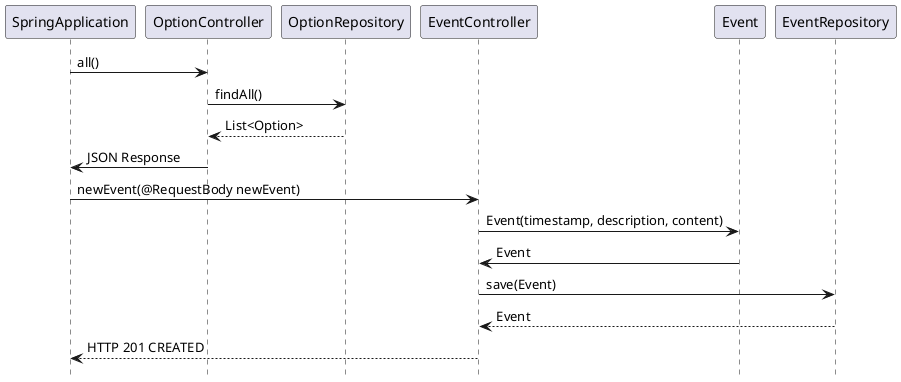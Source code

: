 @startuml
hide footbox

SpringApplication -> OptionController: all()
OptionController -> OptionRepository: findAll()
OptionRepository --> OptionController: List<Option>
OptionController -> SpringApplication: JSON Response

SpringApplication -> EventController: newEvent(@RequestBody newEvent)
EventController -> Event: Event(timestamp, description, content)
Event -> EventController: Event
EventController -> EventRepository: save(Event)
EventRepository --> EventController: Event
EventController --> SpringApplication: HTTP 201 CREATED
@enduml
